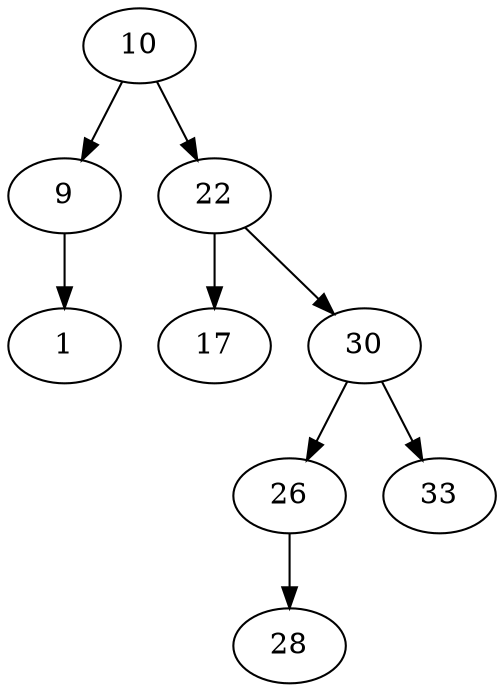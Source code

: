 digraph ArvoreBin {
	10;
	10 -> 9;
	10 -> 22;
	9;
	9 -> 1;
	1;
	22;
	22 -> 17;
	22 -> 30;
	17;
	30;
	30 -> 26;
	30 -> 33;
	26;
	26 -> 28;
	28;
	33;
}
